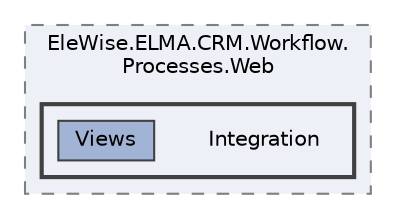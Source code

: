 digraph "Web/Modules/EleWise.ELMA.CRM.Workflow.Processes.Web/Integration"
{
 // LATEX_PDF_SIZE
  bgcolor="transparent";
  edge [fontname=Helvetica,fontsize=10,labelfontname=Helvetica,labelfontsize=10];
  node [fontname=Helvetica,fontsize=10,shape=box,height=0.2,width=0.4];
  compound=true
  subgraph clusterdir_45515eb8549ed9f871e537c210e6f764 {
    graph [ bgcolor="#edf0f7", pencolor="grey50", label="EleWise.ELMA.CRM.Workflow.\lProcesses.Web", fontname=Helvetica,fontsize=10 style="filled,dashed", URL="dir_45515eb8549ed9f871e537c210e6f764.html",tooltip=""]
  subgraph clusterdir_263f70ea7ea548a6d06acba9af532124 {
    graph [ bgcolor="#edf0f7", pencolor="grey25", label="", fontname=Helvetica,fontsize=10 style="filled,bold", URL="dir_263f70ea7ea548a6d06acba9af532124.html",tooltip=""]
    dir_263f70ea7ea548a6d06acba9af532124 [shape=plaintext, label="Integration"];
  dir_d32903621b094c16bd816e661a668d93 [label="Views", fillcolor="#a2b4d6", color="grey25", style="filled", URL="dir_d32903621b094c16bd816e661a668d93.html",tooltip=""];
  }
  }
}
